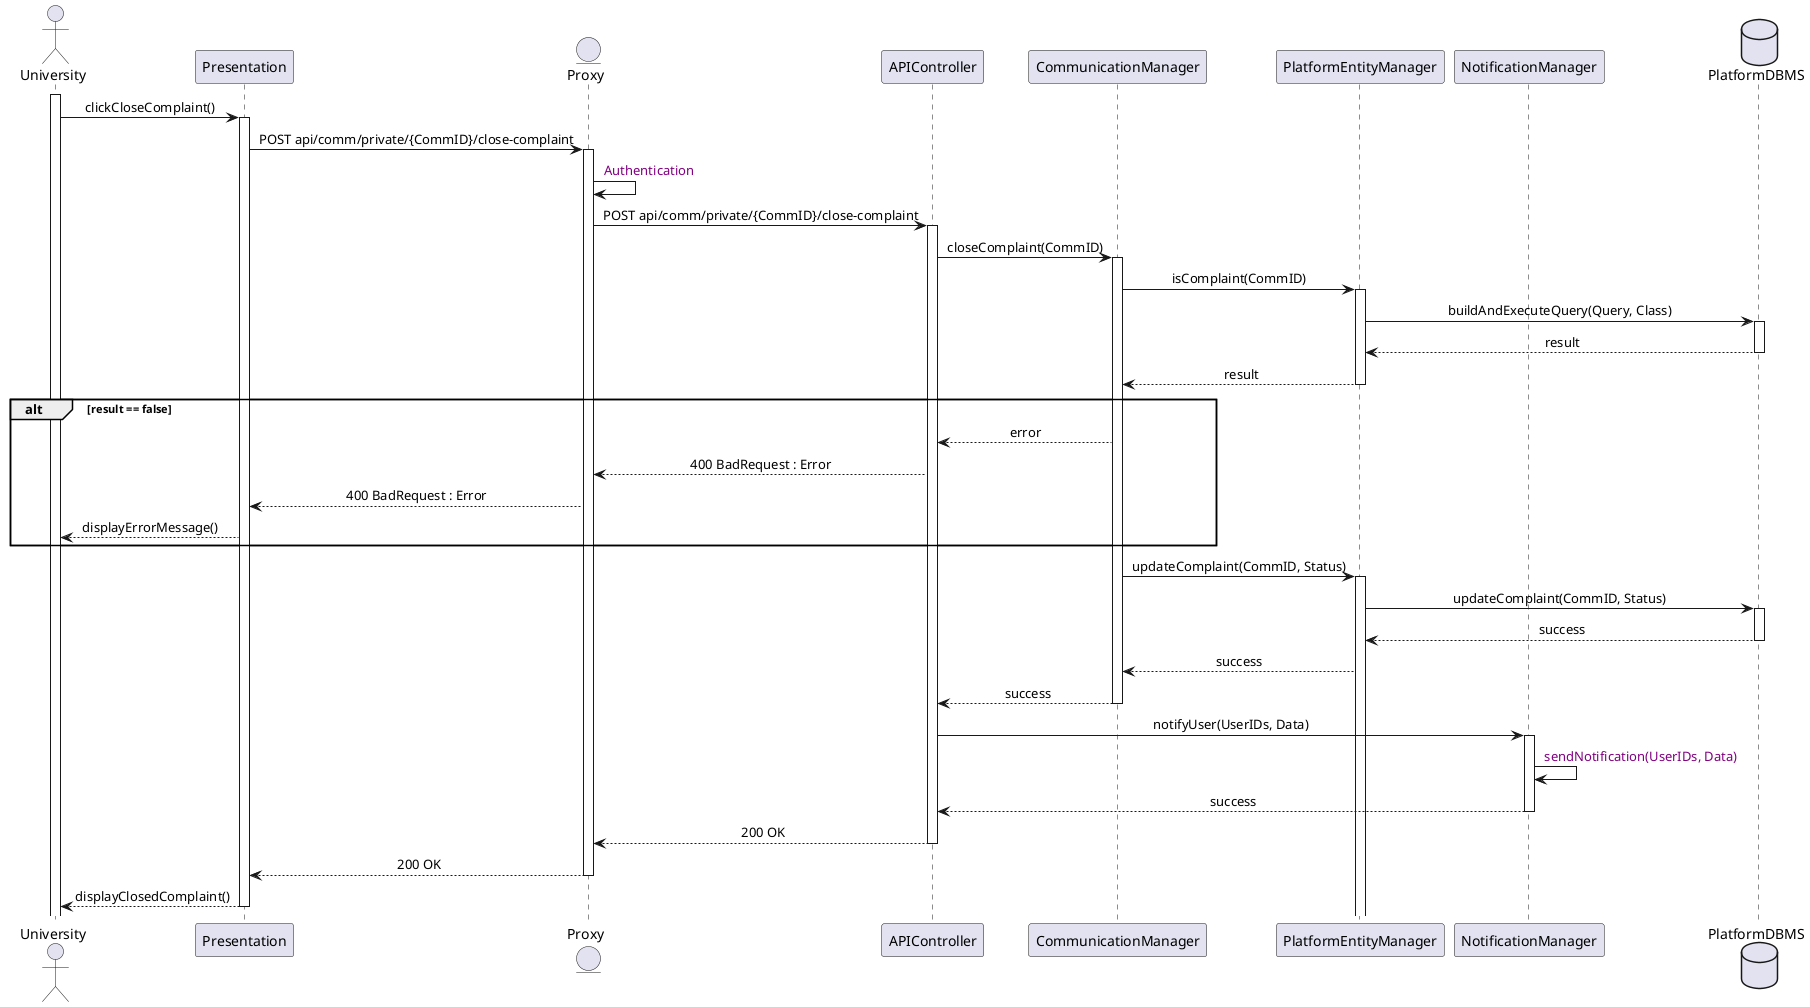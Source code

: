 @startuml
skinparam sequenceMessageAlign center

actor University
participant Presentation
entity Proxy
participant APIController
participant CommunicationManager
participant PlatformEntityManager
participant NotificationManager
database PlatformDBMS

activate University
University -> Presentation : clickCloseComplaint()
activate Presentation
Presentation -> Proxy : POST api/comm/private/{CommID}/close-complaint
activate Proxy
Proxy -> Proxy : <color:purple> Authentication
Proxy -> APIController : POST api/comm/private/{CommID}/close-complaint
activate APIController
APIController -> CommunicationManager : closeComplaint(CommID)
activate CommunicationManager
CommunicationManager -> PlatformEntityManager : isComplaint(CommID)
activate PlatformEntityManager
PlatformEntityManager -> PlatformDBMS : buildAndExecuteQuery(Query, Class)
activate PlatformDBMS
PlatformDBMS --> PlatformEntityManager : result
deactivate PlatformDBMS
PlatformEntityManager --> CommunicationManager : result
deactivate PlatformEntityManager
alt result == false
CommunicationManager --> APIController : error
APIController --> Proxy : 400 BadRequest : Error
Proxy --> Presentation : 400 BadRequest : Error
Presentation --> University : displayErrorMessage()
end
CommunicationManager -> PlatformEntityManager : updateComplaint(CommID, Status)
activate PlatformEntityManager
PlatformEntityManager -> PlatformDBMS : updateComplaint(CommID, Status)
activate PlatformDBMS
PlatformDBMS --> PlatformEntityManager : success
deactivate PlatformDBMS
PlatformEntityManager --> CommunicationManager : success
CommunicationManager --> APIController : success
deactivate CommunicationManager
APIController -> NotificationManager : notifyUser(UserIDs, Data)
activate NotificationManager
NotificationManager -> NotificationManager : <color:purple> sendNotification(UserIDs, Data)
NotificationManager --> APIController : success
deactivate NotificationManager
APIController --> Proxy : 200 OK
deactivate APIController
Proxy --> Presentation : 200 OK
deactivate Proxy
Presentation --> University : displayClosedComplaint()
deactivate Presentation
@enduml


